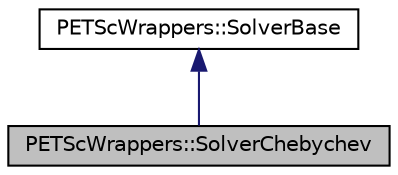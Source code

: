 digraph "PETScWrappers::SolverChebychev"
{
 // LATEX_PDF_SIZE
  edge [fontname="Helvetica",fontsize="10",labelfontname="Helvetica",labelfontsize="10"];
  node [fontname="Helvetica",fontsize="10",shape=record];
  Node1 [label="PETScWrappers::SolverChebychev",height=0.2,width=0.4,color="black", fillcolor="grey75", style="filled", fontcolor="black",tooltip=" "];
  Node2 -> Node1 [dir="back",color="midnightblue",fontsize="10",style="solid",fontname="Helvetica"];
  Node2 [label="PETScWrappers::SolverBase",height=0.2,width=0.4,color="black", fillcolor="white", style="filled",URL="$classPETScWrappers_1_1SolverBase.html",tooltip=" "];
}
